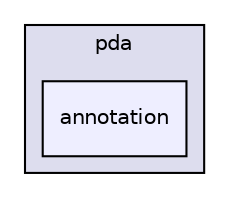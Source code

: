 digraph "java/broad/pda/annotation" {
  compound=true
  node [ fontsize="10", fontname="Helvetica"];
  edge [ labelfontsize="10", labelfontname="Helvetica"];
  subgraph clusterdir_8530d4a580cb4d50cf384308e0640be3 {
    graph [ bgcolor="#ddddee", pencolor="black", label="pda" fontname="Helvetica", fontsize="10", URL="dir_8530d4a580cb4d50cf384308e0640be3.html"]
  dir_9be31fe7960eb9499bd01579f9da3c1a [shape=box, label="annotation", style="filled", fillcolor="#eeeeff", pencolor="black", URL="dir_9be31fe7960eb9499bd01579f9da3c1a.html"];
  }
}
